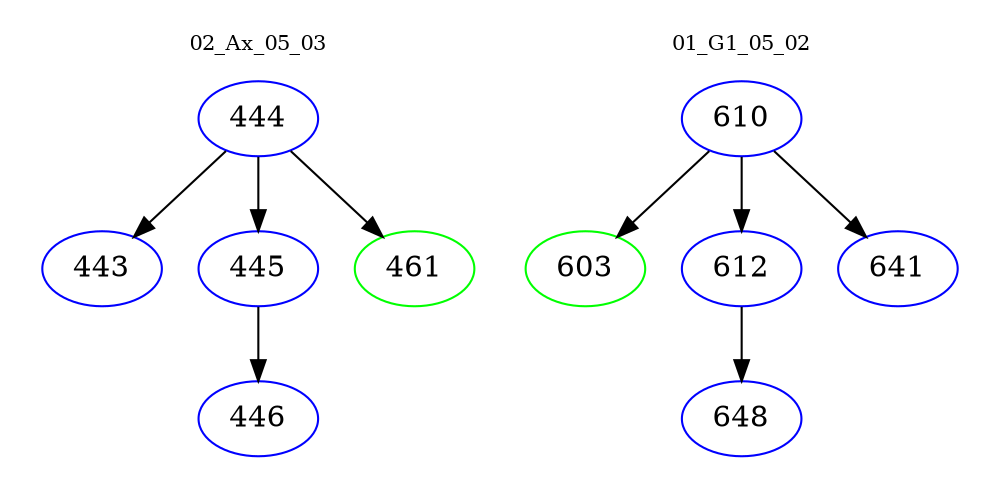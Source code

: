 digraph{
subgraph cluster_0 {
color = white
label = "02_Ax_05_03";
fontsize=10;
T0_444 [label="444", color="blue"]
T0_444 -> T0_443 [color="black"]
T0_443 [label="443", color="blue"]
T0_444 -> T0_445 [color="black"]
T0_445 [label="445", color="blue"]
T0_445 -> T0_446 [color="black"]
T0_446 [label="446", color="blue"]
T0_444 -> T0_461 [color="black"]
T0_461 [label="461", color="green"]
}
subgraph cluster_1 {
color = white
label = "01_G1_05_02";
fontsize=10;
T1_610 [label="610", color="blue"]
T1_610 -> T1_603 [color="black"]
T1_603 [label="603", color="green"]
T1_610 -> T1_612 [color="black"]
T1_612 [label="612", color="blue"]
T1_612 -> T1_648 [color="black"]
T1_648 [label="648", color="blue"]
T1_610 -> T1_641 [color="black"]
T1_641 [label="641", color="blue"]
}
}
